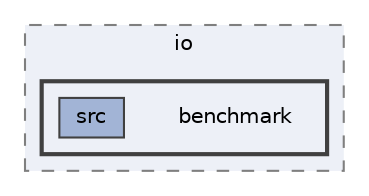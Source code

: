 digraph "benchmark"
{
 // LATEX_PDF_SIZE
  bgcolor="transparent";
  edge [fontname=Helvetica,fontsize=10,labelfontname=Helvetica,labelfontsize=10];
  node [fontname=Helvetica,fontsize=10,shape=box,height=0.2,width=0.4];
  compound=true
  subgraph clusterdir_57883a74a2b1a42333523ba45c0a7c71 {
    graph [ bgcolor="#edf0f7", pencolor="grey50", label="io", fontname=Helvetica,fontsize=10 style="filled,dashed", URL="dir_57883a74a2b1a42333523ba45c0a7c71.html",tooltip=""]
  subgraph clusterdir_8315d347d97208d98be09897643fae47 {
    graph [ bgcolor="#edf0f7", pencolor="grey25", label="", fontname=Helvetica,fontsize=10 style="filled,bold", URL="dir_8315d347d97208d98be09897643fae47.html",tooltip=""]
    dir_8315d347d97208d98be09897643fae47 [shape=plaintext, label="benchmark"];
  dir_752dc43128642b0dd03b20cb5f92bfee [label="src", fillcolor="#a2b4d6", color="grey25", style="filled", URL="dir_752dc43128642b0dd03b20cb5f92bfee.html",tooltip=""];
  }
  }
}
